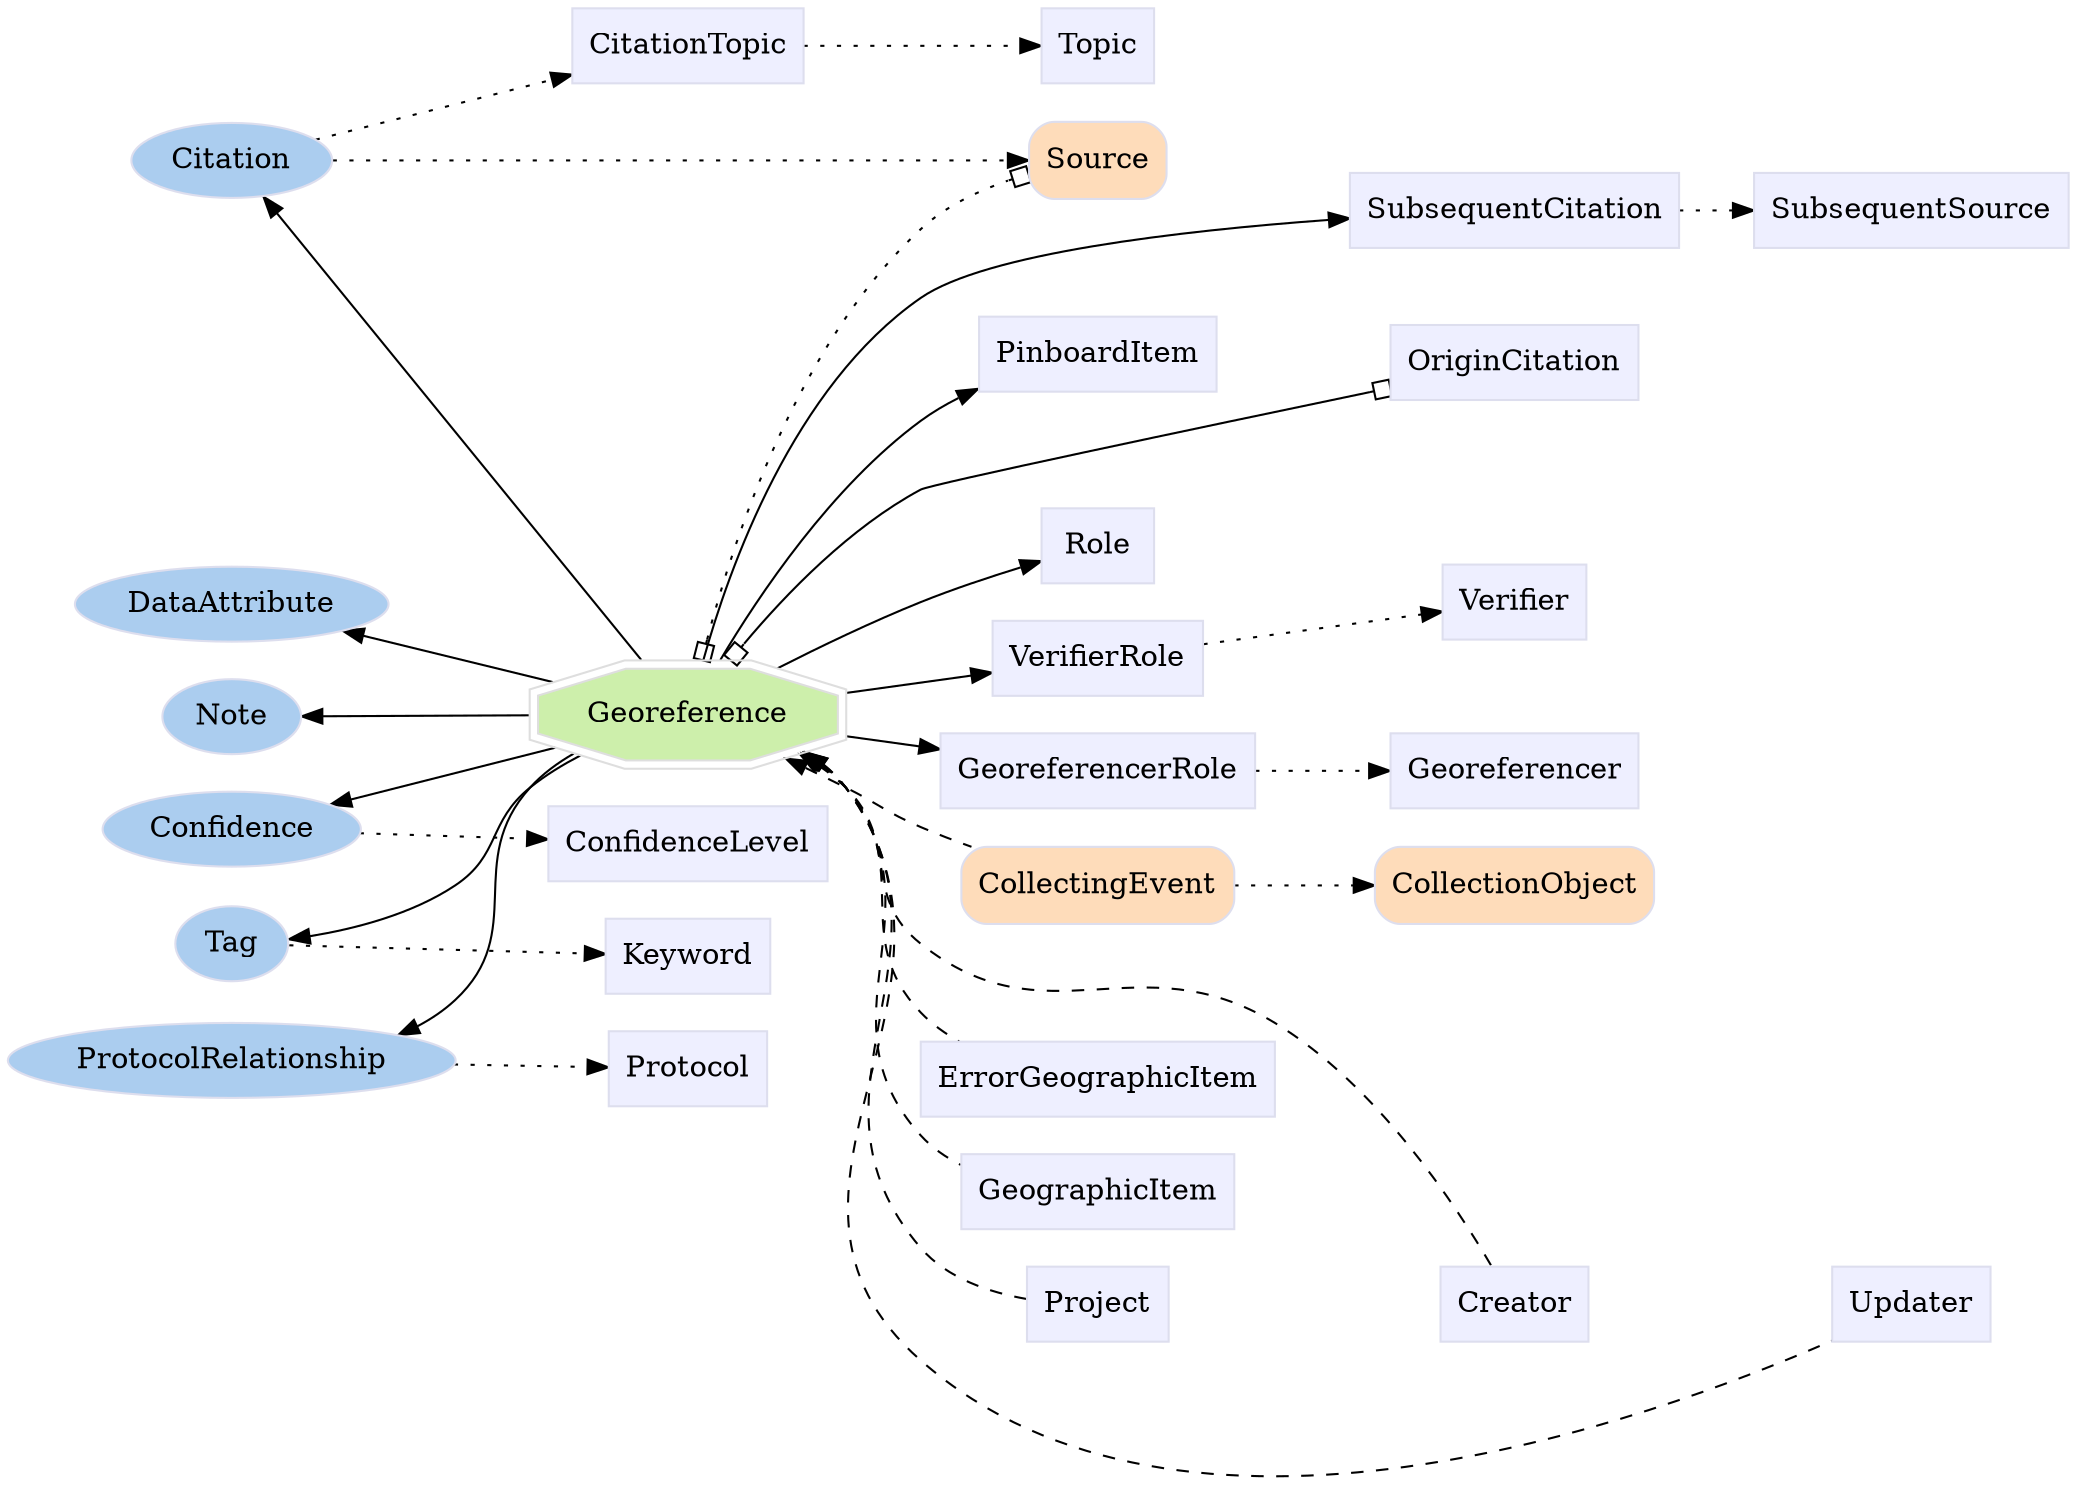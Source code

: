 digraph Georeference {
	graph [bb="0,0,819.51,673.66",
		label="",
		outputorder=edgesfirst,
		rankdir=LR
	];
	node [label="\N"];
	subgraph core {
		CollectingEvent	[color="#dddeee",
			fillcolor="#fedcba",
			group=core,
			height=0.51389,
			href="/develop/Data/models.html#collecting-event",
			label=CollectingEvent,
			pos="442.51,360.66",
			shape=Mrecord,
			style=filled,
			target=_top,
			width=1.4444];
		CollectionObject	[color="#dddeee",
			fillcolor="#fedcba",
			group=core,
			height=0.51389,
			href="/develop/Data/models.html#collection-object",
			label=CollectionObject,
			pos="606.51,360.66",
			shape=Mrecord,
			style=filled,
			target=_top,
			width=1.5139];
		Source	[color="#dddeee",
			fillcolor="#fedcba",
			group=core,
			height=0.51389,
			href="/develop/Data/models.html#source",
			label=Source,
			pos="442.51,600.66",
			shape=Mrecord,
			style=filled,
			target=_top,
			width=0.75];
	}
	subgraph supporting {
		Georeference	[color="#dedede",
			fillcolor="#cdefab",
			group=target,
			height=0.61111,
			href="/develop/Data/models.html#georeference",
			label=Georeference,
			pos="272.9,332.66",
			shape=doubleoctagon,
			style=filled,
			target=_top,
			width=1.8503];
		CitationTopic	[color="#dddeee",
			fillcolor="#eeefff",
			group=supporting,
			height=0.5,
			href="/develop/Data/models.html#citation-topic",
			label=CitationTopic,
			pos="272.9,655.66",
			shape=box,
			style=filled,
			target=_top,
			width=1.2778];
		ConfidenceLevel	[color="#dddeee",
			fillcolor="#eeefff",
			group=supporting,
			height=0.5,
			href="/develop/Data/models.html#confidence-level",
			label=ConfidenceLevel,
			pos="272.9,274.66",
			shape=box,
			style=filled,
			target=_top,
			width=1.5139];
		GeoreferencerRole	[color="#dddeee",
			fillcolor="#eeefff",
			group=supporting,
			height=0.5,
			href="/develop/Data/models.html#georeferencer-role",
			label=GeoreferencerRole,
			pos="442.51,305.66",
			shape=box,
			style=filled,
			target=_top,
			width=1.6528];
		Georeferencer	[color="#dddeee",
			fillcolor="#eeefff",
			group=supporting,
			height=0.5,
			href="/develop/Data/models.html#georeferencer",
			label=Georeferencer,
			pos="606.51,305.66",
			shape=box,
			style=filled,
			target=_top,
			width=1.3056];
		Keyword	[color="#dddeee",
			fillcolor="#eeefff",
			group=supporting,
			height=0.5,
			href="/develop/Data/models.html#keyword",
			label=Keyword,
			pos="272.9,220.66",
			shape=box,
			style=filled,
			target=_top,
			width=0.93056];
		PinboardItem	[color="#dddeee",
			fillcolor="#eeefff",
			group=supporting,
			height=0.5,
			href="/develop/Data/models.html#pinboard-item",
			label=PinboardItem,
			pos="442.51,251.66",
			shape=box,
			style=filled,
			target=_top,
			width=1.2639];
		Protocol	[color="#dddeee",
			fillcolor="#eeefff",
			group=supporting,
			height=0.5,
			href="/develop/Data/models.html#protocol",
			label=Protocol,
			pos="272.9,166.66",
			shape=box,
			style=filled,
			target=_top,
			width=0.86111];
		Role	[color="#dddeee",
			fillcolor="#eeefff",
			group=supporting,
			height=0.5,
			href="/develop/Data/models.html#role",
			label=Role,
			pos="442.51,197.66",
			shape=box,
			style=filled,
			target=_top,
			width=0.75];
		SubsequentCitation	[color="#dddeee",
			fillcolor="#eeefff",
			group=supporting,
			height=0.5,
			href="/develop/Data/models.html#subsequent-citation",
			label=SubsequentCitation,
			pos="606.51,480.66",
			shape=box,
			style=filled,
			target=_top,
			width=1.6944];
		SubsequentSource	[color="#dddeee",
			fillcolor="#eeefff",
			group=supporting,
			height=0.5,
			href="/develop/Data/models.html#subsequent-source",
			label=SubsequentSource,
			pos="761.51,480.66",
			shape=box,
			style=filled,
			target=_top,
			width=1.6111];
		Topic	[color="#dddeee",
			fillcolor="#eeefff",
			group=supporting,
			height=0.5,
			href="/develop/Data/models.html#topic",
			label=Topic,
			pos="442.51,655.66",
			shape=box,
			style=filled,
			target=_top,
			width=0.75];
		VerifierRole	[color="#dddeee",
			fillcolor="#eeefff",
			group=supporting,
			height=0.5,
			href="/develop/Data/models.html#verifier-role",
			label=VerifierRole,
			pos="442.51,143.66",
			shape=box,
			style=filled,
			target=_top,
			width=1.1528];
		Verifier	[color="#dddeee",
			fillcolor="#eeefff",
			group=supporting,
			height=0.5,
			href="/develop/Data/models.html#verifier",
			label=Verifier,
			pos="606.51,170.66",
			shape=box,
			style=filled,
			target=_top,
			width=0.79167];
		Creator	[color="#dddeee",
			fillcolor="#eeefff",
			group=supporting,
			height=0.5,
			href="/develop/Data/models.html#creator",
			label=Creator,
			pos="606.51,51.662",
			shape=box,
			style=filled,
			target=_top,
			width=0.79167];
		ErrorGeographicItem	[color="#dddeee",
			fillcolor="#eeefff",
			group=supporting,
			height=0.5,
			href="/develop/Data/models.html#error-geographic-item",
			label=ErrorGeographicItem,
			pos="442.51,507.66",
			shape=box,
			style=filled,
			target=_top,
			width=1.8611];
		GeographicItem	[color="#dddeee",
			fillcolor="#eeefff",
			group=supporting,
			height=0.5,
			href="/develop/Data/models.html#geographic-item",
			label=GeographicItem,
			pos="442.51,453.66",
			shape=box,
			style=filled,
			target=_top,
			width=1.4583];
		Project	[color="#dddeee",
			fillcolor="#eeefff",
			group=supporting,
			height=0.5,
			href="/develop/Data/models.html#project",
			label=Project,
			pos="442.51,51.662",
			shape=box,
			style=filled,
			target=_top,
			width=0.76389];
		Updater	[color="#dddeee",
			fillcolor="#eeefff",
			group=supporting,
			height=0.5,
			href="/develop/Data/models.html#updater",
			label=Updater,
			pos="761.51,51.662",
			shape=box,
			style=filled,
			target=_top,
			width=0.83333];
		OriginCitation	[color="#dddeee",
			fillcolor="#eeefff",
			group=supporting,
			height=0.5,
			href="/develop/Data/models.html#origin-citation",
			label=OriginCitation,
			pos="606.51,576.66",
			shape=box,
			style=filled,
			target=_top,
			width=1.3194];
	}
	subgraph annotator_cluster {
		graph [rank=min];
		Citation	[color="#dddeee",
			fillcolor="#abcdef",
			group=annotator,
			height=0.5,
			href="/develop/Data/models.html#citation",
			label=Citation,
			pos="85.142,600.66",
			shape=oval,
			style=filled,
			target=_top,
			width=1.0832];
		Confidence	[color="#dddeee",
			fillcolor="#abcdef",
			group=annotator,
			height=0.5,
			href="/develop/Data/models.html#confidence",
			label=Confidence,
			pos="85.142,275.66",
			shape=oval,
			style=filled,
			target=_top,
			width=1.4082];
		DataAttribute	[color="#dddeee",
			fillcolor="#abcdef",
			group=annotator,
			height=0.5,
			href="/develop/Data/models.html#data-attribute",
			label=DataAttribute,
			pos="85.142,384.66",
			shape=oval,
			style=filled,
			target=_top,
			width=1.6429];
		Tag	[color="#dddeee",
			fillcolor="#abcdef",
			group=annotator,
			height=0.5,
			href="/develop/Data/models.html#tag",
			label=Tag,
			pos="85.142,220.66",
			shape=oval,
			style=filled,
			target=_top,
			width=0.75];
		Note	[color="#dddeee",
			fillcolor="#abcdef",
			group=annotator,
			height=0.5,
			href="/develop/Data/models.html#note",
			label=Note,
			pos="85.142,330.66",
			shape=oval,
			style=filled,
			target=_top,
			width=0.77632];
		ProtocolRelationship	[color="#dddeee",
			fillcolor="#abcdef",
			group=annotator,
			height=0.5,
			href="/develop/Data/models.html#protocol-relationship",
			label=ProtocolRelationship,
			pos="85.142,166.66",
			shape=oval,
			style=filled,
			target=_top,
			width=2.3651];
	}
	Citation -> Source	[pos="e,415.22,600.66 124.17,600.66 193.01,600.66 337.38,600.66 405.04,600.66",
		style=dotted];
	Citation -> CitationTopic	[pos="e,226.69,642.28 118.5,610.24 145.63,618.28 184.96,629.92 217,639.41",
		style=dotted];
	Confidence -> ConfidenceLevel	[pos="e,218.07,274.95 135.92,275.39 158.01,275.28 184.29,275.13 207.82,275.01",
		style=dotted];
	Tag -> Keyword	[pos="e,239.24,220.66 112.36,220.66 142.67,220.66 193,220.66 229.03,220.66",
		style=dotted];
	ProtocolRelationship -> Protocol	[pos="e,241.77,166.66 170.32,166.66 191.67,166.66 213.63,166.66 231.65,166.66",
		style=dotted];
	CollectingEvent -> CollectionObject	[pos="e,551.79,360.66 494.76,360.66 509.67,360.66 526.13,360.66 541.71,360.66",
		style=dotted];
	Source -> SubsequentCitation	[pos="e,581.2,498.67 468.11,582.44 496.1,561.7 541.94,527.75 572.89,504.82",
		style=invis];
	Source -> OriginCitation	[pos="e,558.95,583.56 469.53,596.81 490.87,593.65 521.84,589.06 548.83,585.06",
		style=invis];
	Georeference -> Citation	[pos="e,98.045,583.49 256.54,354.82 222.36,404.14 140.15,522.75 103.86,575.1"];
	Georeference -> Confidence	[pos="e,124.18,287.33 222.26,317.43 194.84,309.02 160.94,298.62 133.84,290.3"];
	Georeference -> DataAttribute	[pos="e,129.22,372.6 220.12,347.16 194.85,354.23 164.49,362.73 139.07,369.85"];
	Georeference -> Tag	[pos="e,111.73,224.69 227.9,315.89 220.25,311.89 212.7,307.15 206.28,301.66 184.65,283.15 192.99,265.84 170.28,248.66 156.18,237.99 137.8,\
231.26 121.82,227.08"];
	Georeference -> Note	[pos="e,113.15,330.95 205.94,331.95 178.24,331.65 147.04,331.32 123.43,331.06"];
	Georeference -> ProtocolRelationship	[pos="e,147.93,178.9 225.23,316.5 218.2,312.49 211.55,307.6 206.28,301.66 172.71,263.81 206.26,229.24 170.28,193.66 166.33,189.75 161.81,\
186.41 156.96,183.55"];
	Georeference -> CollectingEvent	[dir=back,
		pos="s,338.7,343.49 348.84,345.18 362.89,347.53 377.27,349.93 390.38,352.12",
		style=dashed];
	Georeference -> Source	[arrowhead=obox,
		arrowtail=obox,
		dir=both,
		pos="s,278.16,354.91 e,415.34,592.47 280.34,364.69 291.71,413.89 319.61,508.58 375.51,567.66 383.88,576.52 395.15,583.35 406,588.43",
		style=dotted];
	Georeference -> GeoreferencerRole	[pos="e,382.74,315.13 339.66,322.07 350.54,320.32 361.85,318.49 372.81,316.73"];
	Georeference -> PinboardItem	[pos="e,396.98,268.59 313.86,314.77 322.42,310.67 331.35,306.17 339.51,301.66 356.12,292.48 358.65,287.4 375.51,278.66 379.45,276.62 383.58,\
274.62 387.77,272.69"];
	Georeference -> Role	[pos="e,415.5,203.45 319.31,316.33 326.65,312.32 333.73,307.46 339.51,301.66 366.17,274.9 348.15,250.71 375.51,224.66 383.95,216.62 395.11,\
210.84 405.85,206.75"];
	Georeference -> SubsequentCitation	[pos="e,577.39,462.58 306.89,352.85 326.35,364.16 351.76,377.91 375.51,387.66 432.88,411.23 452.32,402.63 509.51,426.66 529.77,435.18 \
551.2,446.94 568.65,457.31"];
	Georeference -> VerifierRole	[pos="e,400.82,153.6 320.84,316.73 327.83,312.7 334.4,307.74 339.51,301.66 378.35,255.43 335.45,215.84 375.51,170.66 380.03,165.56 385.67,\
161.4 391.72,158.02"];
	Georeference -> Creator	[dir=back,
		pos="s,322.23,316.92 330.56,311.05 333.92,308.27 336.96,305.16 339.51,301.66 412.58,201.3 282.24,106.6 375.51,24.662 432.44,-25.354 530.23,\
12.925 577.84,36.589",
		style=dashed];
	Georeference -> ErrorGeographicItem	[dir=back,
		pos="s,283.9,354.74 288.47,363.94 305.27,396.97 335.76,448.61 375.51,480.66 379.65,484 384.26,486.99 389.07,489.63",
		style=dashed];
	Georeference -> GeographicItem	[dir=back,
		pos="s,295.48,354.66 302.82,361.76 322.28,380.35 349.11,404.16 375.51,421.66 383.04,426.66 391.47,431.34 399.73,435.51",
		style=dashed];
	Georeference -> Project	[dir=back,
		pos="s,321.72,316.98 329.97,311.31 333.54,308.47 336.79,305.27 339.51,301.66 398.67,223.28 316.74,162.34 375.51,83.662 385.03,70.909 \
400.99,62.981 414.83,58.206",
		style=dashed];
	Georeference -> Updater	[dir=back,
		pos="s,321.57,316.86 329.86,311.23 333.45,308.4 336.74,305.23 339.51,301.66 390.92,235.53 314.45,174 375.51,116.66 423.21,71.867 603.45,\
92.046 667.51,78.662 689.23,74.123 713.28,67.087 731.48,61.335",
		style=dashed];
	Georeference -> OriginCitation	[arrowhead=obox,
		arrowtail=obox,
		dir=both,
		pos="s,278.23,354.76 e,558.78,573.03 280.58,364.67 291.83,410.09 319.09,492.43 375.51,534.66 402.21,554.66 489.45,566.29 548.48,572.06"];
	CitationTopic -> Topic	[pos="e,415.43,655.66 319.25,655.66 346.23,655.66 379.99,655.66 405.2,655.66",
		style=dotted];
	GeoreferencerRole -> Georeferencer	[pos="e,559.3,305.66 502.45,305.66 517.67,305.66 534.01,305.66 549.09,305.66",
		style=dotted];
	Role -> Verifier	[pos="e,577.92,175.26 469.53,193.32 496.1,188.9 537.59,181.98 567.76,176.95",
		style=invis];
	SubsequentCitation -> SubsequentSource	[pos="e,703.15,480.66 667.54,480.66 675.87,480.66 684.48,480.66 692.93,480.66",
		style=dotted];
	VerifierRole -> Verifier	[pos="e,577.89,166.06 484.39,150.48 509.98,154.74 542.71,160.2 567.7,164.36",
		style=dotted];
	Creator -> Updater	[pos="e,731.44,51.662 635.21,51.662 659.24,51.662 694.28,51.662 721.2,51.662",
		style=invis];
	Project -> Creator	[pos="e,577.9,51.662 470.26,51.662 496.87,51.662 537.93,51.662 567.83,51.662",
		style=invis];
}
